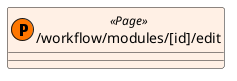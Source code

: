 @startuml
set separator ::
skinparam groupInheritance 5
skinparam packageStyle Rectangle
skinparam class {
  BackgroundColor<<Component>> #f6f2ff
  BackgroundColor<<ErrorPage>> #edd1e1
  BackgroundColor<<Layout>> #f8ffe5
  BackgroundColor<<Page>> #fff0e5
}
class "/workflow/modules/[id]/edit" as src/routes/workflow/modules/[id]/edit/+page.svelte << (P, #FF7700) Page >> {
}
@enduml